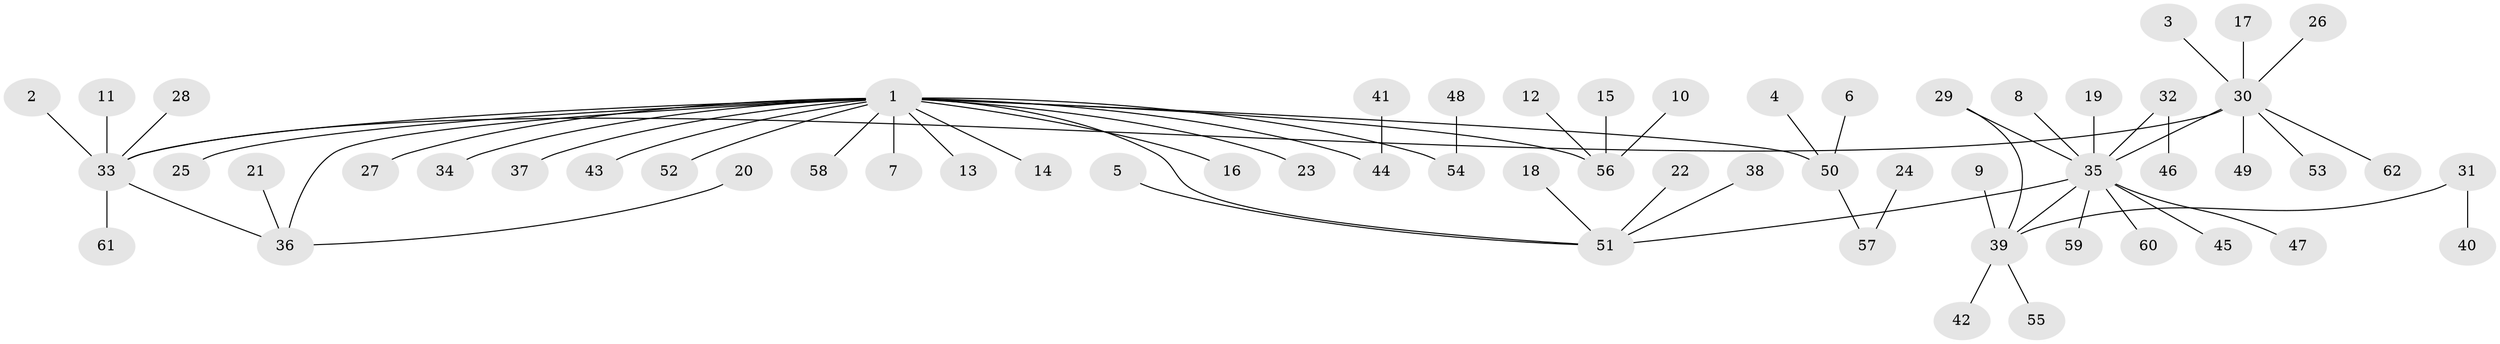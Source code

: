// original degree distribution, {13: 0.008064516129032258, 3: 0.06451612903225806, 8: 0.024193548387096774, 10: 0.008064516129032258, 9: 0.008064516129032258, 2: 0.1774193548387097, 1: 0.6290322580645161, 7: 0.008064516129032258, 6: 0.024193548387096774, 4: 0.04032258064516129, 5: 0.008064516129032258}
// Generated by graph-tools (version 1.1) at 2025/49/03/09/25 03:49:47]
// undirected, 62 vertices, 64 edges
graph export_dot {
graph [start="1"]
  node [color=gray90,style=filled];
  1;
  2;
  3;
  4;
  5;
  6;
  7;
  8;
  9;
  10;
  11;
  12;
  13;
  14;
  15;
  16;
  17;
  18;
  19;
  20;
  21;
  22;
  23;
  24;
  25;
  26;
  27;
  28;
  29;
  30;
  31;
  32;
  33;
  34;
  35;
  36;
  37;
  38;
  39;
  40;
  41;
  42;
  43;
  44;
  45;
  46;
  47;
  48;
  49;
  50;
  51;
  52;
  53;
  54;
  55;
  56;
  57;
  58;
  59;
  60;
  61;
  62;
  1 -- 7 [weight=1.0];
  1 -- 13 [weight=1.0];
  1 -- 14 [weight=1.0];
  1 -- 16 [weight=1.0];
  1 -- 23 [weight=1.0];
  1 -- 25 [weight=1.0];
  1 -- 27 [weight=1.0];
  1 -- 33 [weight=1.0];
  1 -- 34 [weight=1.0];
  1 -- 36 [weight=1.0];
  1 -- 37 [weight=1.0];
  1 -- 43 [weight=1.0];
  1 -- 44 [weight=1.0];
  1 -- 50 [weight=1.0];
  1 -- 51 [weight=1.0];
  1 -- 52 [weight=1.0];
  1 -- 54 [weight=1.0];
  1 -- 56 [weight=1.0];
  1 -- 58 [weight=1.0];
  2 -- 33 [weight=1.0];
  3 -- 30 [weight=1.0];
  4 -- 50 [weight=1.0];
  5 -- 51 [weight=1.0];
  6 -- 50 [weight=1.0];
  8 -- 35 [weight=1.0];
  9 -- 39 [weight=1.0];
  10 -- 56 [weight=1.0];
  11 -- 33 [weight=1.0];
  12 -- 56 [weight=1.0];
  15 -- 56 [weight=1.0];
  17 -- 30 [weight=1.0];
  18 -- 51 [weight=1.0];
  19 -- 35 [weight=1.0];
  20 -- 36 [weight=1.0];
  21 -- 36 [weight=1.0];
  22 -- 51 [weight=1.0];
  24 -- 57 [weight=1.0];
  26 -- 30 [weight=1.0];
  28 -- 33 [weight=1.0];
  29 -- 35 [weight=1.0];
  29 -- 39 [weight=1.0];
  30 -- 33 [weight=1.0];
  30 -- 35 [weight=1.0];
  30 -- 49 [weight=1.0];
  30 -- 53 [weight=1.0];
  30 -- 62 [weight=1.0];
  31 -- 39 [weight=1.0];
  31 -- 40 [weight=1.0];
  32 -- 35 [weight=1.0];
  32 -- 46 [weight=1.0];
  33 -- 36 [weight=1.0];
  33 -- 61 [weight=1.0];
  35 -- 39 [weight=1.0];
  35 -- 45 [weight=1.0];
  35 -- 47 [weight=1.0];
  35 -- 51 [weight=1.0];
  35 -- 59 [weight=1.0];
  35 -- 60 [weight=1.0];
  38 -- 51 [weight=1.0];
  39 -- 42 [weight=1.0];
  39 -- 55 [weight=1.0];
  41 -- 44 [weight=1.0];
  48 -- 54 [weight=1.0];
  50 -- 57 [weight=1.0];
}
